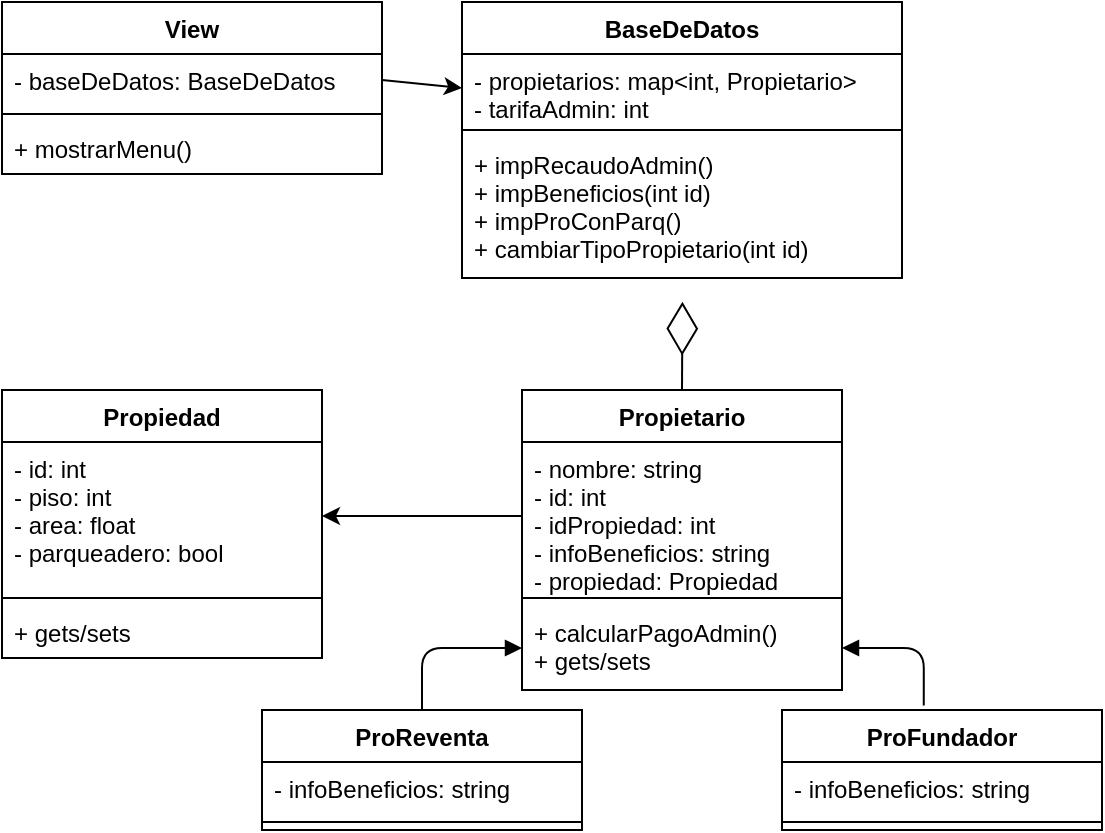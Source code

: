 <mxfile version="15.2.7" type="device"><diagram id="tQcQv7kd-SR-mTPcwv8y" name="Page-1"><mxGraphModel dx="762" dy="332" grid="1" gridSize="10" guides="1" tooltips="1" connect="1" arrows="1" fold="1" page="1" pageScale="1" pageWidth="827" pageHeight="1169" math="0" shadow="0"><root><mxCell id="0"/><mxCell id="1" parent="0"/><mxCell id="BmNAxM-4gl9VD1L-pTDj-1" value="ProReventa" style="swimlane;fontStyle=1;align=center;verticalAlign=top;childLayout=stackLayout;horizontal=1;startSize=26;horizontalStack=0;resizeParent=1;resizeParentMax=0;resizeLast=0;collapsible=1;marginBottom=0;" vertex="1" parent="1"><mxGeometry x="170" y="384" width="160" height="60" as="geometry"/></mxCell><mxCell id="BmNAxM-4gl9VD1L-pTDj-2" value="- infoBeneficios: string" style="text;strokeColor=none;fillColor=none;align=left;verticalAlign=top;spacingLeft=4;spacingRight=4;overflow=hidden;rotatable=0;points=[[0,0.5],[1,0.5]];portConstraint=eastwest;" vertex="1" parent="BmNAxM-4gl9VD1L-pTDj-1"><mxGeometry y="26" width="160" height="26" as="geometry"/></mxCell><mxCell id="BmNAxM-4gl9VD1L-pTDj-3" value="" style="line;strokeWidth=1;fillColor=none;align=left;verticalAlign=middle;spacingTop=-1;spacingLeft=3;spacingRight=3;rotatable=0;labelPosition=right;points=[];portConstraint=eastwest;" vertex="1" parent="BmNAxM-4gl9VD1L-pTDj-1"><mxGeometry y="52" width="160" height="8" as="geometry"/></mxCell><mxCell id="BmNAxM-4gl9VD1L-pTDj-5" value="ProFundador" style="swimlane;fontStyle=1;align=center;verticalAlign=top;childLayout=stackLayout;horizontal=1;startSize=26;horizontalStack=0;resizeParent=1;resizeParentMax=0;resizeLast=0;collapsible=1;marginBottom=0;" vertex="1" parent="1"><mxGeometry x="430" y="384" width="160" height="60" as="geometry"/></mxCell><mxCell id="BmNAxM-4gl9VD1L-pTDj-6" value="- infoBeneficios: string" style="text;strokeColor=none;fillColor=none;align=left;verticalAlign=top;spacingLeft=4;spacingRight=4;overflow=hidden;rotatable=0;points=[[0,0.5],[1,0.5]];portConstraint=eastwest;" vertex="1" parent="BmNAxM-4gl9VD1L-pTDj-5"><mxGeometry y="26" width="160" height="26" as="geometry"/></mxCell><mxCell id="BmNAxM-4gl9VD1L-pTDj-7" value="" style="line;strokeWidth=1;fillColor=none;align=left;verticalAlign=middle;spacingTop=-1;spacingLeft=3;spacingRight=3;rotatable=0;labelPosition=right;points=[];portConstraint=eastwest;" vertex="1" parent="BmNAxM-4gl9VD1L-pTDj-5"><mxGeometry y="52" width="160" height="8" as="geometry"/></mxCell><mxCell id="BmNAxM-4gl9VD1L-pTDj-9" value="Propietario" style="swimlane;fontStyle=1;align=center;verticalAlign=top;childLayout=stackLayout;horizontal=1;startSize=26;horizontalStack=0;resizeParent=1;resizeParentMax=0;resizeLast=0;collapsible=1;marginBottom=0;" vertex="1" parent="1"><mxGeometry x="300" y="224" width="160" height="150" as="geometry"/></mxCell><mxCell id="BmNAxM-4gl9VD1L-pTDj-10" value="- nombre: string&#10;- id: int&#10;- idPropiedad: int&#10;- infoBeneficios: string&#10;- propiedad: Propiedad" style="text;strokeColor=none;fillColor=none;align=left;verticalAlign=top;spacingLeft=4;spacingRight=4;overflow=hidden;rotatable=0;points=[[0,0.5],[1,0.5]];portConstraint=eastwest;" vertex="1" parent="BmNAxM-4gl9VD1L-pTDj-9"><mxGeometry y="26" width="160" height="74" as="geometry"/></mxCell><mxCell id="BmNAxM-4gl9VD1L-pTDj-11" value="" style="line;strokeWidth=1;fillColor=none;align=left;verticalAlign=middle;spacingTop=-1;spacingLeft=3;spacingRight=3;rotatable=0;labelPosition=right;points=[];portConstraint=eastwest;" vertex="1" parent="BmNAxM-4gl9VD1L-pTDj-9"><mxGeometry y="100" width="160" height="8" as="geometry"/></mxCell><mxCell id="BmNAxM-4gl9VD1L-pTDj-12" value="+ calcularPagoAdmin()&#10;+ gets/sets" style="text;strokeColor=none;fillColor=none;align=left;verticalAlign=top;spacingLeft=4;spacingRight=4;overflow=hidden;rotatable=0;points=[[0,0.5],[1,0.5]];portConstraint=eastwest;" vertex="1" parent="BmNAxM-4gl9VD1L-pTDj-9"><mxGeometry y="108" width="160" height="42" as="geometry"/></mxCell><mxCell id="BmNAxM-4gl9VD1L-pTDj-13" value="Propiedad" style="swimlane;fontStyle=1;align=center;verticalAlign=top;childLayout=stackLayout;horizontal=1;startSize=26;horizontalStack=0;resizeParent=1;resizeParentMax=0;resizeLast=0;collapsible=1;marginBottom=0;" vertex="1" parent="1"><mxGeometry x="40" y="224" width="160" height="134" as="geometry"/></mxCell><mxCell id="BmNAxM-4gl9VD1L-pTDj-14" value="- id: int&#10;- piso: int&#10;- area: float&#10;- parqueadero: bool" style="text;strokeColor=none;fillColor=none;align=left;verticalAlign=top;spacingLeft=4;spacingRight=4;overflow=hidden;rotatable=0;points=[[0,0.5],[1,0.5]];portConstraint=eastwest;" vertex="1" parent="BmNAxM-4gl9VD1L-pTDj-13"><mxGeometry y="26" width="160" height="74" as="geometry"/></mxCell><mxCell id="BmNAxM-4gl9VD1L-pTDj-15" value="" style="line;strokeWidth=1;fillColor=none;align=left;verticalAlign=middle;spacingTop=-1;spacingLeft=3;spacingRight=3;rotatable=0;labelPosition=right;points=[];portConstraint=eastwest;" vertex="1" parent="BmNAxM-4gl9VD1L-pTDj-13"><mxGeometry y="100" width="160" height="8" as="geometry"/></mxCell><mxCell id="BmNAxM-4gl9VD1L-pTDj-16" value="+ gets/sets" style="text;strokeColor=none;fillColor=none;align=left;verticalAlign=top;spacingLeft=4;spacingRight=4;overflow=hidden;rotatable=0;points=[[0,0.5],[1,0.5]];portConstraint=eastwest;" vertex="1" parent="BmNAxM-4gl9VD1L-pTDj-13"><mxGeometry y="108" width="160" height="26" as="geometry"/></mxCell><mxCell id="BmNAxM-4gl9VD1L-pTDj-17" value="BaseDeDatos" style="swimlane;fontStyle=1;align=center;verticalAlign=top;childLayout=stackLayout;horizontal=1;startSize=26;horizontalStack=0;resizeParent=1;resizeParentMax=0;resizeLast=0;collapsible=1;marginBottom=0;" vertex="1" parent="1"><mxGeometry x="270" y="30" width="220" height="138" as="geometry"/></mxCell><mxCell id="BmNAxM-4gl9VD1L-pTDj-18" value="- propietarios: map&lt;int, Propietario&gt;&#10;- tarifaAdmin: int" style="text;strokeColor=none;fillColor=none;align=left;verticalAlign=top;spacingLeft=4;spacingRight=4;overflow=hidden;rotatable=0;points=[[0,0.5],[1,0.5]];portConstraint=eastwest;" vertex="1" parent="BmNAxM-4gl9VD1L-pTDj-17"><mxGeometry y="26" width="220" height="34" as="geometry"/></mxCell><mxCell id="BmNAxM-4gl9VD1L-pTDj-19" value="" style="line;strokeWidth=1;fillColor=none;align=left;verticalAlign=middle;spacingTop=-1;spacingLeft=3;spacingRight=3;rotatable=0;labelPosition=right;points=[];portConstraint=eastwest;" vertex="1" parent="BmNAxM-4gl9VD1L-pTDj-17"><mxGeometry y="60" width="220" height="8" as="geometry"/></mxCell><mxCell id="BmNAxM-4gl9VD1L-pTDj-20" value="+ impRecaudoAdmin()&#10;+ impBeneficios(int id)&#10;+ impProConParq()&#10;+ cambiarTipoPropietario(int id)" style="text;strokeColor=none;fillColor=none;align=left;verticalAlign=top;spacingLeft=4;spacingRight=4;overflow=hidden;rotatable=0;points=[[0,0.5],[1,0.5]];portConstraint=eastwest;" vertex="1" parent="BmNAxM-4gl9VD1L-pTDj-17"><mxGeometry y="68" width="220" height="70" as="geometry"/></mxCell><mxCell id="BmNAxM-4gl9VD1L-pTDj-22" style="edgeStyle=orthogonalEdgeStyle;rounded=0;orthogonalLoop=1;jettySize=auto;html=1;exitX=0;exitY=0.5;exitDx=0;exitDy=0;entryX=1;entryY=0.5;entryDx=0;entryDy=0;" edge="1" parent="1" source="BmNAxM-4gl9VD1L-pTDj-10" target="BmNAxM-4gl9VD1L-pTDj-14"><mxGeometry relative="1" as="geometry"/></mxCell><mxCell id="BmNAxM-4gl9VD1L-pTDj-23" value="" style="endArrow=block;endFill=1;html=1;edgeStyle=orthogonalEdgeStyle;align=left;verticalAlign=top;exitX=0.5;exitY=0;exitDx=0;exitDy=0;" edge="1" parent="1" source="BmNAxM-4gl9VD1L-pTDj-1" target="BmNAxM-4gl9VD1L-pTDj-12"><mxGeometry x="-1" y="-22" relative="1" as="geometry"><mxPoint x="300" y="334" as="sourcePoint"/><mxPoint x="460" y="334" as="targetPoint"/><mxPoint x="-2" y="10" as="offset"/></mxGeometry></mxCell><mxCell id="BmNAxM-4gl9VD1L-pTDj-25" value="" style="endArrow=block;endFill=1;html=1;edgeStyle=orthogonalEdgeStyle;align=left;verticalAlign=top;exitX=0.443;exitY=-0.037;exitDx=0;exitDy=0;entryX=1;entryY=0.5;entryDx=0;entryDy=0;exitPerimeter=0;" edge="1" parent="1" source="BmNAxM-4gl9VD1L-pTDj-5" target="BmNAxM-4gl9VD1L-pTDj-12"><mxGeometry x="-1" relative="1" as="geometry"><mxPoint x="440" y="361" as="sourcePoint"/><mxPoint x="490" y="274" as="targetPoint"/></mxGeometry></mxCell><mxCell id="BmNAxM-4gl9VD1L-pTDj-28" value="" style="endArrow=diamondThin;endFill=0;endSize=24;html=1;entryX=0.501;entryY=1.169;entryDx=0;entryDy=0;entryPerimeter=0;" edge="1" parent="1" target="BmNAxM-4gl9VD1L-pTDj-20"><mxGeometry width="160" relative="1" as="geometry"><mxPoint x="380" y="224" as="sourcePoint"/><mxPoint x="460" y="234" as="targetPoint"/></mxGeometry></mxCell><mxCell id="BmNAxM-4gl9VD1L-pTDj-30" value="View" style="swimlane;fontStyle=1;align=center;verticalAlign=top;childLayout=stackLayout;horizontal=1;startSize=26;horizontalStack=0;resizeParent=1;resizeParentMax=0;resizeLast=0;collapsible=1;marginBottom=0;" vertex="1" parent="1"><mxGeometry x="40" y="30" width="190" height="86" as="geometry"/></mxCell><mxCell id="BmNAxM-4gl9VD1L-pTDj-31" value="- baseDeDatos: BaseDeDatos" style="text;strokeColor=none;fillColor=none;align=left;verticalAlign=top;spacingLeft=4;spacingRight=4;overflow=hidden;rotatable=0;points=[[0,0.5],[1,0.5]];portConstraint=eastwest;" vertex="1" parent="BmNAxM-4gl9VD1L-pTDj-30"><mxGeometry y="26" width="190" height="26" as="geometry"/></mxCell><mxCell id="BmNAxM-4gl9VD1L-pTDj-32" value="" style="line;strokeWidth=1;fillColor=none;align=left;verticalAlign=middle;spacingTop=-1;spacingLeft=3;spacingRight=3;rotatable=0;labelPosition=right;points=[];portConstraint=eastwest;" vertex="1" parent="BmNAxM-4gl9VD1L-pTDj-30"><mxGeometry y="52" width="190" height="8" as="geometry"/></mxCell><mxCell id="BmNAxM-4gl9VD1L-pTDj-33" value="+ mostrarMenu()" style="text;strokeColor=none;fillColor=none;align=left;verticalAlign=top;spacingLeft=4;spacingRight=4;overflow=hidden;rotatable=0;points=[[0,0.5],[1,0.5]];portConstraint=eastwest;" vertex="1" parent="BmNAxM-4gl9VD1L-pTDj-30"><mxGeometry y="60" width="190" height="26" as="geometry"/></mxCell><mxCell id="BmNAxM-4gl9VD1L-pTDj-34" style="edgeStyle=none;rounded=0;orthogonalLoop=1;jettySize=auto;html=1;exitX=1;exitY=0.5;exitDx=0;exitDy=0;entryX=0;entryY=0.5;entryDx=0;entryDy=0;" edge="1" parent="1" source="BmNAxM-4gl9VD1L-pTDj-31" target="BmNAxM-4gl9VD1L-pTDj-18"><mxGeometry relative="1" as="geometry"/></mxCell></root></mxGraphModel></diagram></mxfile>
